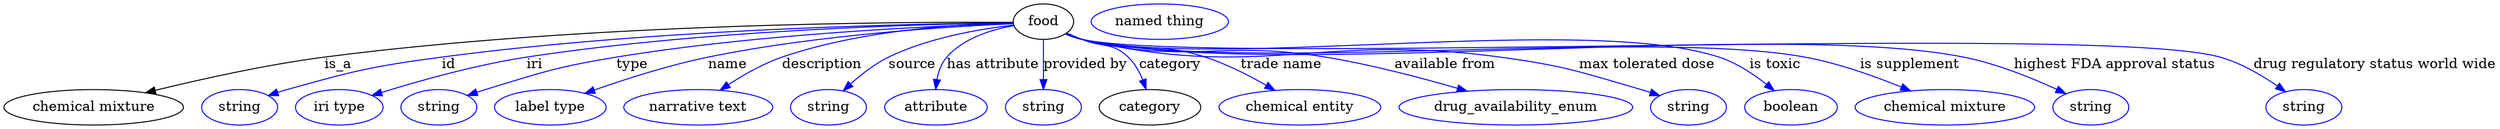 digraph {
	graph [bb="0,0,2521,123"];
	node [label="\N"];
	food	[height=0.5,
		label=food,
		pos="1051,105",
		width=0.84854];
	"chemical mixture"	[height=0.5,
		pos="90.992,18",
		width=2.5276];
	food -> "chemical mixture"	[label=is_a,
		lp="337.99,61.5",
		pos="e,143.31,32.792 1020.4,104.31 920,104.94 592.13,103.99 323.99,69 265.52,61.37 199.92,46.735 153.27,35.262"];
	id	[color=blue,
		height=0.5,
		label=string,
		pos="237.99,18",
		width=1.0652];
	food -> id	[color=blue,
		label=id,
		lp="448.99,61.5",
		pos="e,266.99,29.96 1020.4,103.87 931.01,103.15 662.43,98.478 441.99,69 371.75,59.607 354.21,55.205 285.99,36 282.89,35.126 279.69,34.155 \
276.49,33.133",
		style=solid];
	iri	[color=blue,
		height=0.5,
		label="iri type",
		pos="338.99,18",
		width=1.2277];
	food -> iri	[color=blue,
		label=iri,
		lp="535.99,61.5",
		pos="e,372,30.005 1020.4,103.8 939.56,102.86 713.48,97.657 527.99,69 476.88,61.103 419.65,44.892 381.69,33.062",
		style=solid];
	type	[color=blue,
		height=0.5,
		label=string,
		pos="439.99,18",
		width=1.0652];
	food -> type	[color=blue,
		label=type,
		lp="633.99,61.5",
		pos="e,468.92,29.979 1020.3,103.27 949.19,101.19 767.56,93.707 617.99,69 558.75,59.214 544.41,53.566 486.99,36 484.23,35.155 481.39,34.243 \
478.54,33.294",
		style=solid];
	name	[color=blue,
		height=0.5,
		label="label type",
		pos="552.99,18",
		width=1.5707];
	food -> name	[color=blue,
		label=name,
		lp="730.99,61.5",
		pos="e,587.9,32.314 1020.2,102.93 960.14,100.38 823.42,92.321 710.99,69 671.97,60.906 628.92,46.934 597.63,35.813",
		style=solid];
	description	[color=blue,
		height=0.5,
		label="narrative text",
		pos="702.99,18",
		width=2.0943];
	food -> description	[color=blue,
		label=description,
		lp="826.49,61.5",
		pos="e,724.64,35.46 1020.3,103.97 969.88,103.04 867.24,97.444 785.99,69 767.28,62.448 748.2,51.33 733.06,41.24",
		style=solid];
	source	[color=blue,
		height=0.5,
		label=string,
		pos="834.99,18",
		width=1.0652];
	food -> source	[color=blue,
		label=source,
		lp="917.99,61.5",
		pos="e,849.51,34.867 1020.9,101.62 988.23,98.065 935.13,89.443 893.99,69 880.39,62.239 867.28,51.686 856.89,42.014",
		style=solid];
	"has attribute"	[color=blue,
		height=0.5,
		label=attribute,
		pos="942.99,18",
		width=1.4443];
	food -> "has attribute"	[color=blue,
		label="has attribute",
		lp="999.99,61.5",
		pos="e,942.36,36.128 1020.9,101.07 998.88,97.299 970,88.685 952.99,69 947.54,62.689 944.75,54.25 943.39,46.106",
		style=solid];
	"provided by"	[color=blue,
		height=0.5,
		label=string,
		pos="1051,18",
		width=1.0652];
	food -> "provided by"	[color=blue,
		label="provided by",
		lp="1093.5,61.5",
		pos="e,1051,36.175 1051,86.799 1051,75.163 1051,59.548 1051,46.237",
		style=solid];
	category	[height=0.5,
		pos="1159,18",
		width=1.4263];
	food -> category	[color=blue,
		label=category,
		lp="1179.5,61.5",
		pos="e,1155,36.272 1074.8,93.399 1079.8,91.24 1085.1,89.014 1090,87 1110.7,78.529 1120.8,84.427 1137,69 1143.6,62.701 1148.4,54.064 1151.7,\
45.741",
		style=solid];
	"trade name"	[color=blue,
		height=0.5,
		label="chemical entity",
		pos="1310,18",
		width=2.2748];
	food -> "trade name"	[color=blue,
		label="trade name",
		lp="1292,61.5",
		pos="e,1284.8,35.294 1073.7,92.882 1079,90.657 1084.6,88.535 1090,87 1144,71.648 1161.6,86.323 1215,69 1236.3,62.093 1258.5,50.666 1276.1,\
40.479",
		style=solid];
	"available from"	[color=blue,
		height=0.5,
		label=drug_availability_enum,
		pos="1528,18",
		width=3.2858];
	food -> "available from"	[color=blue,
		label="available from",
		lp="1457.5,61.5",
		pos="e,1479.1,34.461 1073.6,92.6 1078.9,90.389 1084.5,88.345 1090,87 1196.9,60.633 1228.4,87.013 1337,69 1382,61.533 1431.8,48.314 1469.3,\
37.343",
		style=solid];
	"max tolerated dose"	[color=blue,
		height=0.5,
		label=string,
		pos="1703,18",
		width=1.0652];
	food -> "max tolerated dose"	[color=blue,
		label="max tolerated dose",
		lp="1661,61.5",
		pos="e,1674,29.866 1073.6,92.477 1078.9,90.273 1084.5,88.262 1090,87 1273.3,44.689 1326.5,94.407 1513,69 1577.2,60.252 1592.8,54.177 \
1655,36 1658.1,35.095 1661.3,34.102 1664.5,33.065",
		style=solid];
	"is toxic"	[color=blue,
		height=0.5,
		label=boolean,
		pos="1806,18",
		width=1.2999];
	food -> "is toxic"	[color=blue,
		label="is toxic",
		lp="1790,61.5",
		pos="e,1789.2,34.92 1073.2,92.592 1078.6,90.323 1084.4,88.254 1090,87 1229.7,55.826 1598,113.69 1734,69 1751.3,63.31 1768.2,52.001 1781.2,\
41.575",
		style=solid];
	"is supplement"	[color=blue,
		height=0.5,
		label="chemical mixture",
		pos="1962,18",
		width=2.5276];
	food -> "is supplement"	[color=blue,
		label="is supplement",
		lp="1926.5,61.5",
		pos="e,1927.2,34.701 1073.2,92.579 1078.5,90.31 1084.4,88.245 1090,87 1248.4,51.927 1660.4,98.307 1820,69 1853.8,62.793 1890.3,49.77 \
1917.9,38.571",
		style=solid];
	"highest FDA approval status"	[color=blue,
		height=0.5,
		label=string,
		pos="2109,18",
		width=1.0652];
	food -> "highest FDA approval status"	[color=blue,
		label="highest FDA approval status",
		lp="2134.5,61.5",
		pos="e,2083.8,31.909 1073.2,92.561 1078.5,90.292 1084.4,88.233 1090,87 1283.4,44.626 1786.8,107.63 1981,69 2014,62.44 2049.5,47.94 2074.7,\
36.235",
		style=solid];
	"drug regulatory status world wide"	[color=blue,
		height=0.5,
		label=string,
		pos="2325,18",
		width=1.0652];
	food -> "drug regulatory status world wide"	[color=blue,
		label="drug regulatory status world wide",
		lp="2398,61.5",
		pos="e,2306.6,33.806 1073.2,92.542 1078.5,90.275 1084.4,88.22 1090,87 1215,59.918 2117.9,103.89 2241,69 2261.8,63.102 2282.7,50.69 2298.4,\
39.709",
		style=solid];
	"named thing_category"	[color=blue,
		height=0.5,
		label="named thing",
		pos="1169,105",
		width=1.9318];
}
